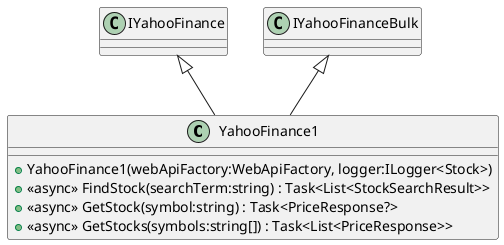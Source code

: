 @startuml
class YahooFinance1 {
    + YahooFinance1(webApiFactory:WebApiFactory, logger:ILogger<Stock>)
    + <<async>> FindStock(searchTerm:string) : Task<List<StockSearchResult>>
    + <<async>> GetStock(symbol:string) : Task<PriceResponse?>
    + <<async>> GetStocks(symbols:string[]) : Task<List<PriceResponse>>
}
IYahooFinance <|-- YahooFinance1
IYahooFinanceBulk <|-- YahooFinance1
@enduml
